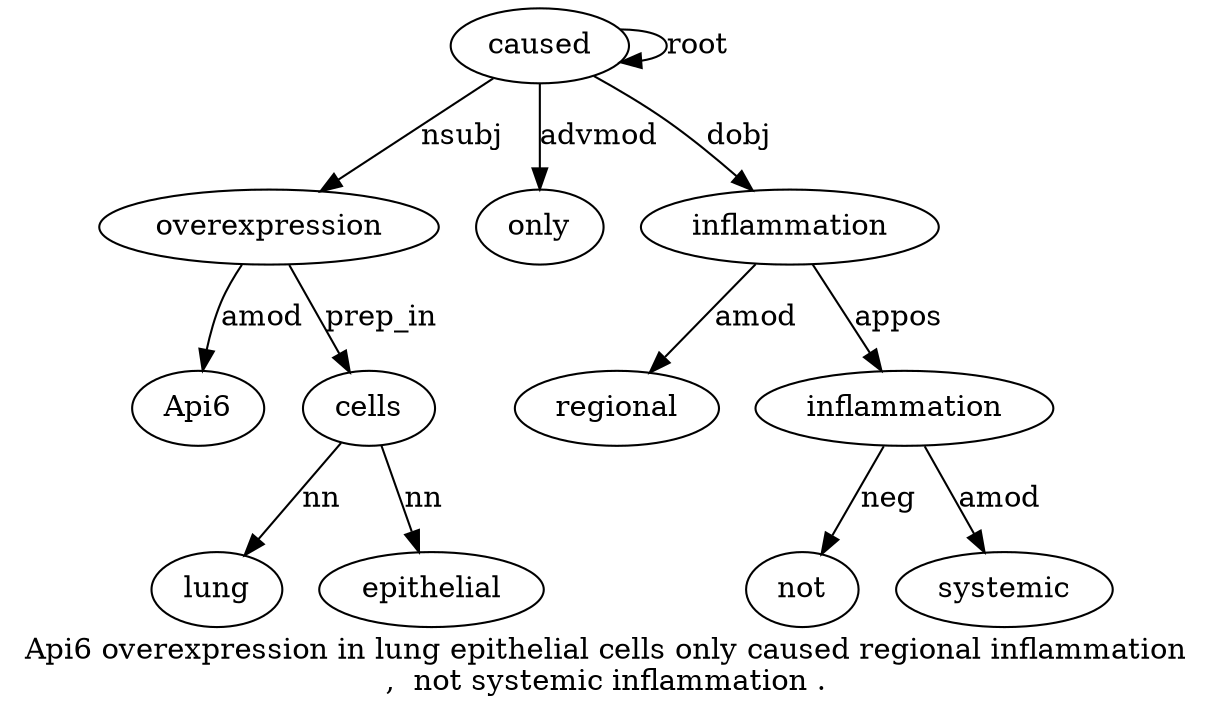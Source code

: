 digraph "Api6 overexpression in lung epithelial cells only caused regional inflammation ,  not systemic inflammation ." {
label="Api6 overexpression in lung epithelial cells only caused regional inflammation
,  not systemic inflammation .";
overexpression2 [style=filled, fillcolor=white, label=overexpression];
Api61 [style=filled, fillcolor=white, label=Api6];
overexpression2 -> Api61  [label=amod];
caused8 [style=filled, fillcolor=white, label=caused];
caused8 -> overexpression2  [label=nsubj];
cells6 [style=filled, fillcolor=white, label=cells];
lung4 [style=filled, fillcolor=white, label=lung];
cells6 -> lung4  [label=nn];
epithelial5 [style=filled, fillcolor=white, label=epithelial];
cells6 -> epithelial5  [label=nn];
overexpression2 -> cells6  [label=prep_in];
only7 [style=filled, fillcolor=white, label=only];
caused8 -> only7  [label=advmod];
caused8 -> caused8  [label=root];
inflammation10 [style=filled, fillcolor=white, label=inflammation];
regional9 [style=filled, fillcolor=white, label=regional];
inflammation10 -> regional9  [label=amod];
caused8 -> inflammation10  [label=dobj];
inflammation14 [style=filled, fillcolor=white, label=inflammation];
not12 [style=filled, fillcolor=white, label=not];
inflammation14 -> not12  [label=neg];
systemic13 [style=filled, fillcolor=white, label=systemic];
inflammation14 -> systemic13  [label=amod];
inflammation10 -> inflammation14  [label=appos];
}
